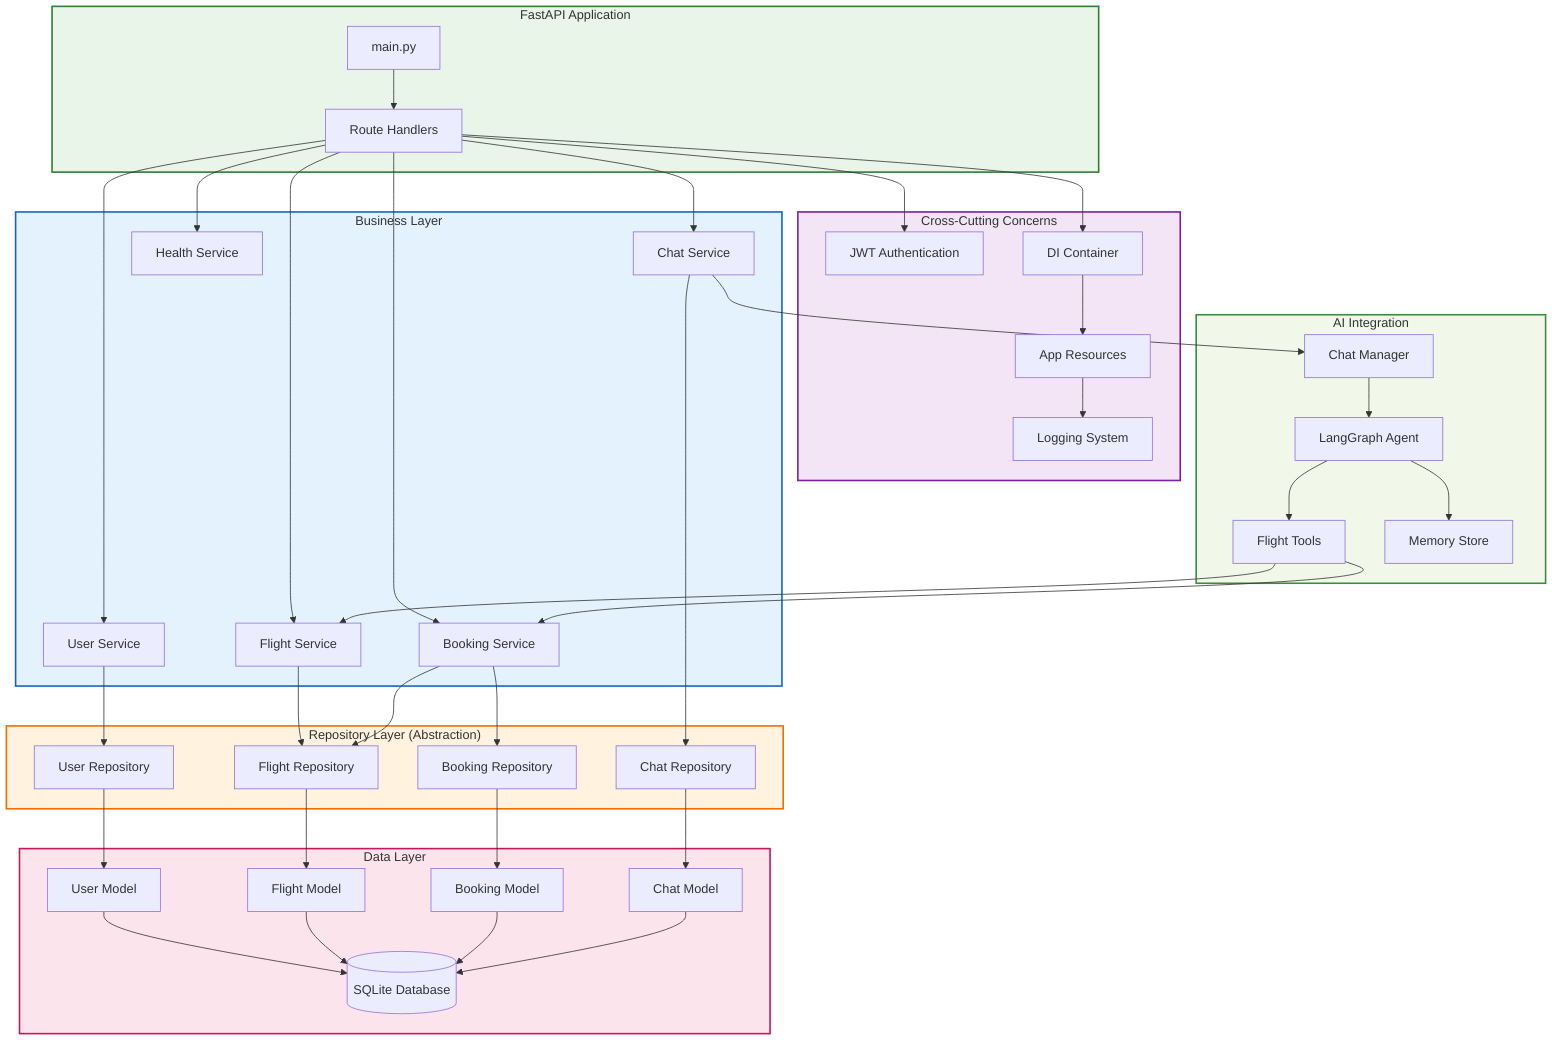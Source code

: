 graph TB
    subgraph FastAPIApp["FastAPI Application"]
        Main[main.py]
        Routers[Route Handlers]
    end
    
    subgraph BusinessLayer["Business Layer"]
        UserService[User Service]
        FlightService[Flight Service]
        BookingService[Booking Service]
        ChatService[Chat Service]
        HealthService[Health Service]
    end
    
    subgraph RepositoryLayer["Repository Layer (Abstraction)"]
        UserRepo[User Repository]
        FlightRepo[Flight Repository]
        BookingRepo[Booking Repository]
        ChatRepo[Chat Repository]
    end
    
    subgraph DataLayer["Data Layer"]
        UserModel[User Model]
        FlightModel[Flight Model]
        BookingModel[Booking Model]
        ChatModel[Chat Model]
        SQLite[(SQLite Database)]
    end
    
    subgraph CrossCutting["Cross-Cutting Concerns"]
        Auth[JWT Authentication]
        Logging[Logging System]
        Dependencies[DI Container]
        Resources[App Resources]
    end
    
    subgraph AIIntegration["AI Integration"]
        ChatManager[Chat Manager]
        LangGraph[LangGraph Agent]
        Tools[Flight Tools]
        Memory[Memory Store]
    end
    
    Main --> Routers
    Routers --> UserService
    Routers --> FlightService
    Routers --> BookingService
    Routers --> ChatService
    Routers --> HealthService
    
    UserService --> UserRepo
    FlightService --> FlightRepo
    BookingService --> BookingRepo
    BookingService --> FlightRepo
    ChatService --> ChatRepo
    
    UserRepo --> UserModel
    FlightRepo --> FlightModel
    BookingRepo --> BookingModel
    ChatRepo --> ChatModel
    
    UserModel --> SQLite
    FlightModel --> SQLite
    BookingModel --> SQLite
    ChatModel --> SQLite
    
    Routers --> Auth
    Routers --> Dependencies
    Dependencies --> Resources
    Resources --> Logging
    
    ChatService --> ChatManager
    ChatManager --> LangGraph
    LangGraph --> Tools
    LangGraph --> Memory
    Tools --> FlightService
    Tools --> BookingService
    
    classDef app fill:#e8f5e8,stroke:#2e7d32,stroke-width:2px
    classDef business fill:#e3f2fd,stroke:#1565c0,stroke-width:2px
    classDef repo fill:#fff3e0,stroke:#ef6c00,stroke-width:2px
    classDef data fill:#fce4ec,stroke:#c2185b,stroke-width:2px
    classDef cross fill:#f3e5f5,stroke:#7b1fa2,stroke-width:2px
    classDef ai fill:#f1f8e9,stroke:#388e3c,stroke-width:2px
    
    class FastAPIApp app
    class BusinessLayer business
    class RepositoryLayer repo
    class DataLayer data
    class CrossCutting cross
    class AIIntegration ai